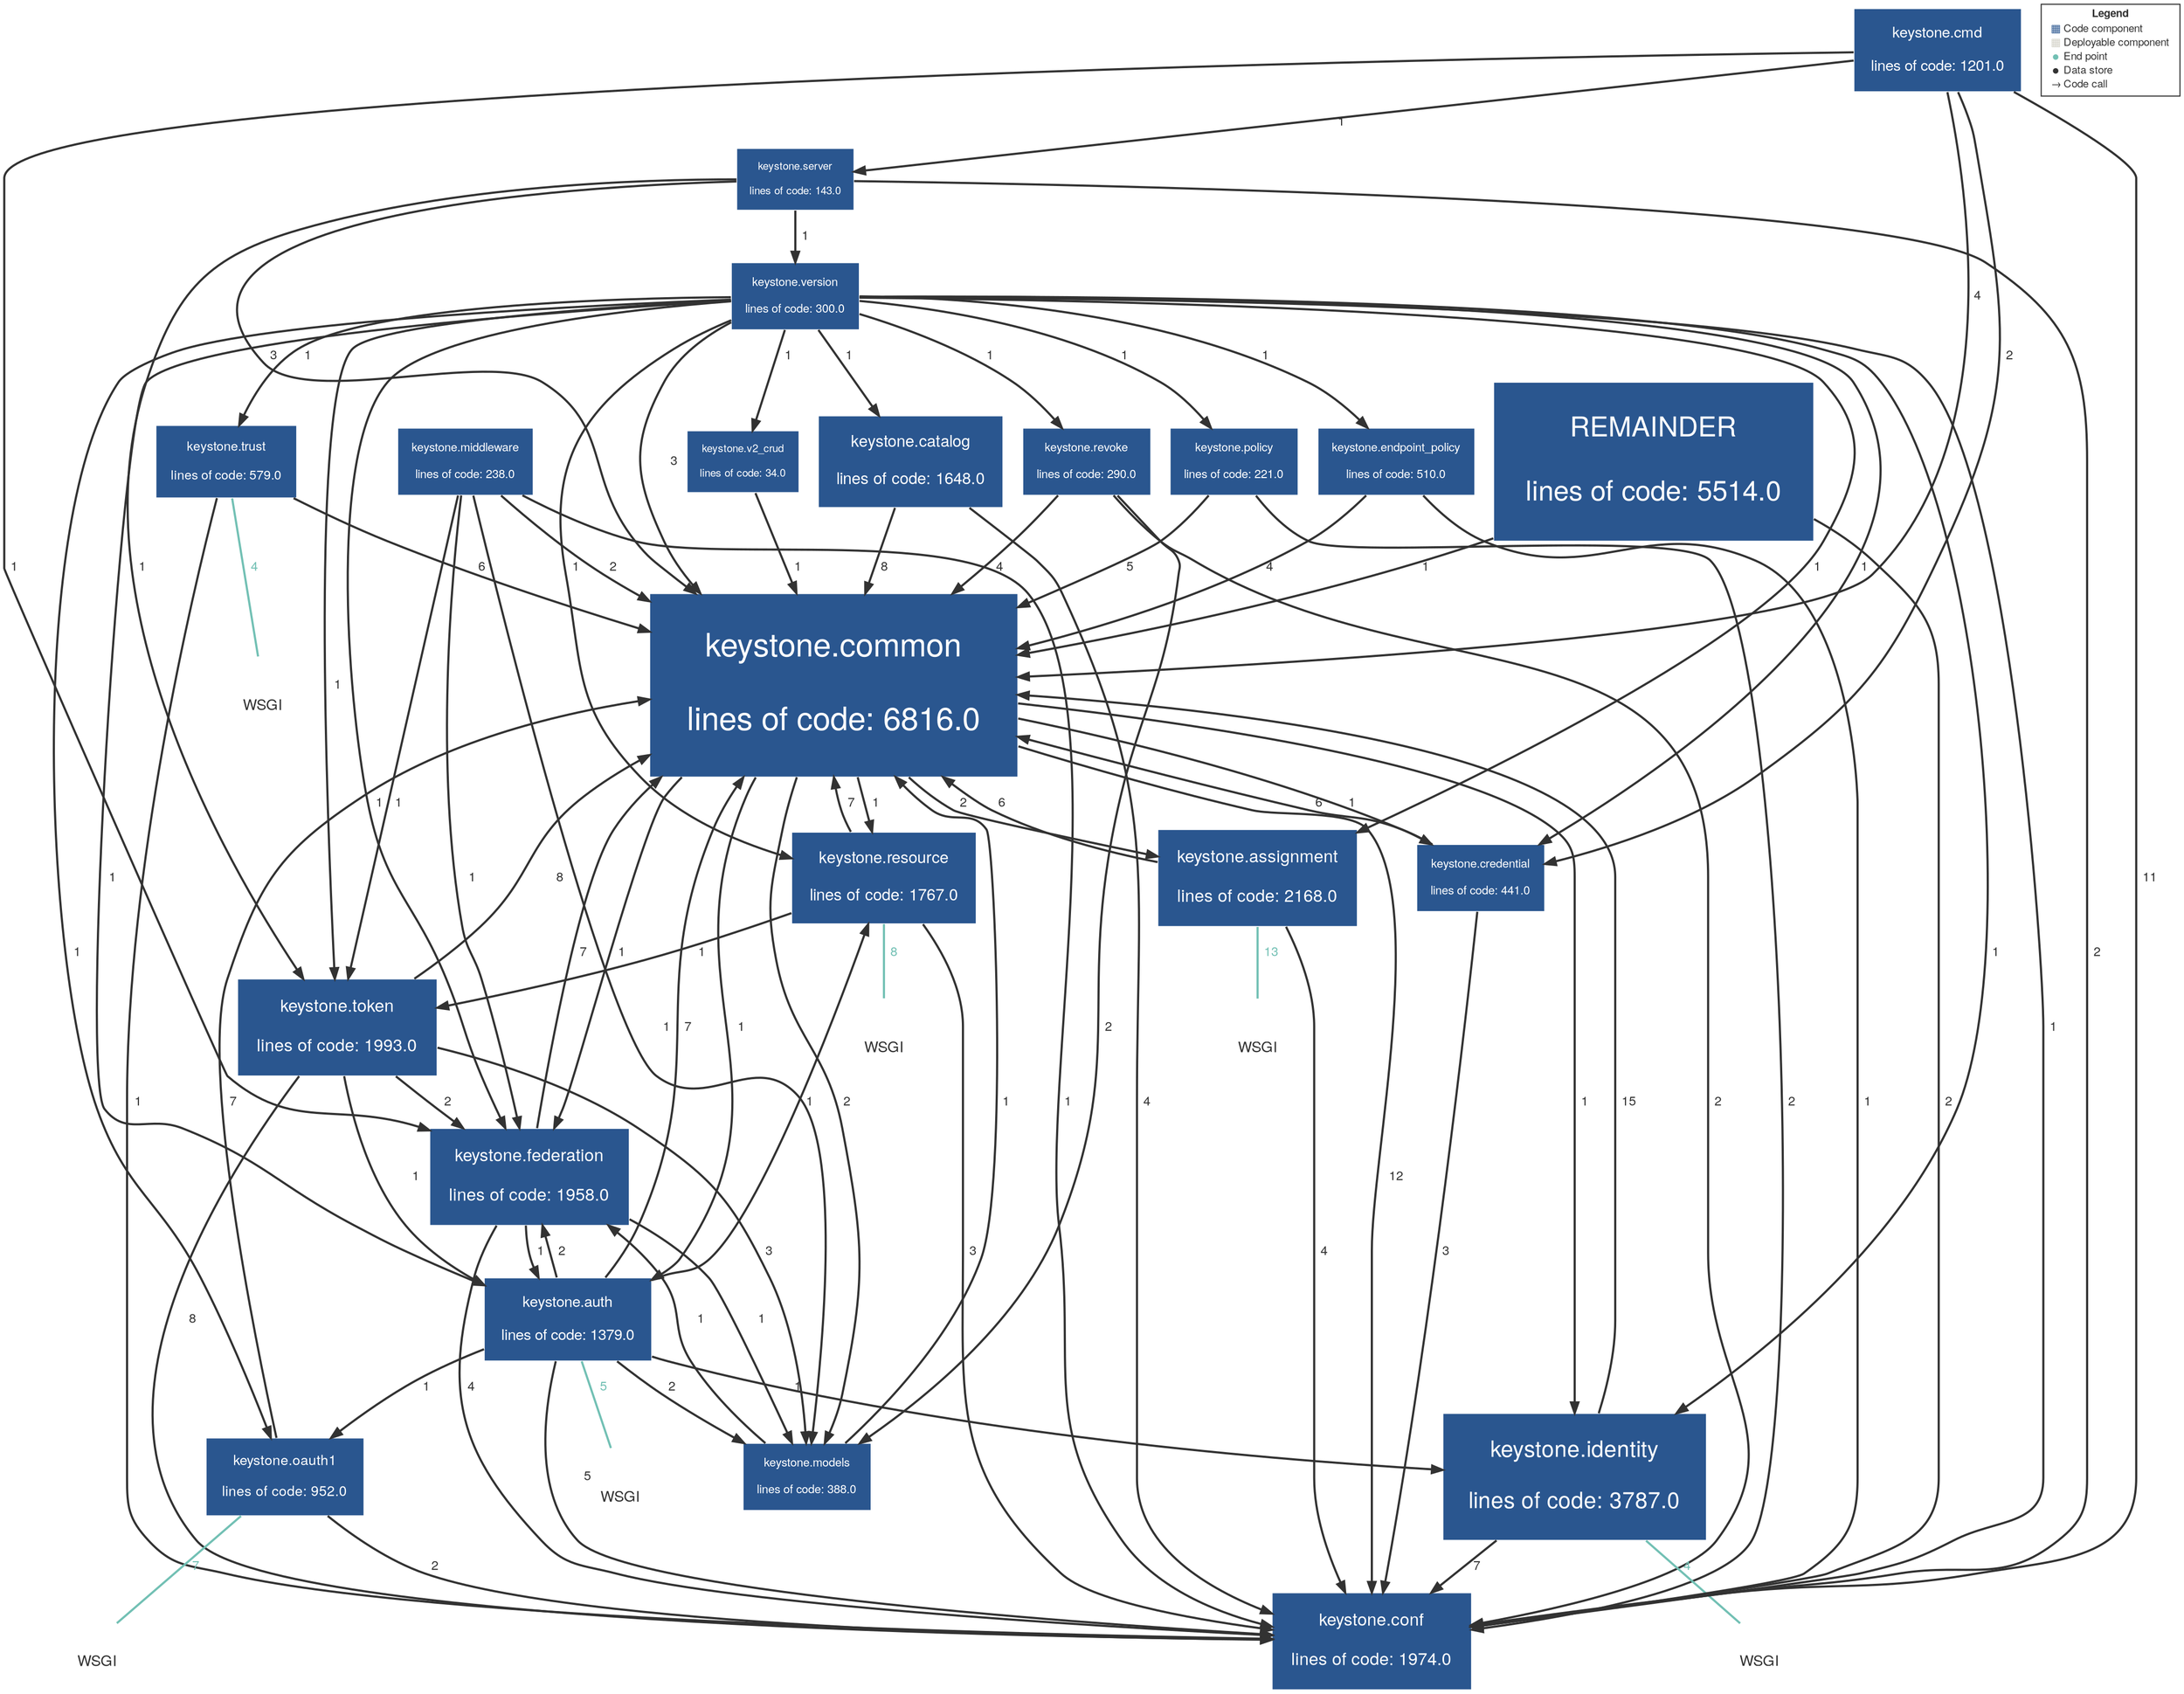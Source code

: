 digraph "Graph" {
compound=true
rankdir=TD
"REMAINDER" [ shape="box" style="filled" fillcolor="#2A568F" penwidth="1" color="#FFFFFF" fontname="Helvetica Neue" fontcolor="#FFFFFF" fontsize="26" margin="0.41600000000000004" label="REMAINDER

lines of code: 5514.0" ]
"keystone.resource" [ shape="box" style="filled" fillcolor="#2A568F" penwidth="1" color="#FFFFFF" fontname="Helvetica Neue" fontcolor="#FFFFFF" fontsize="15" margin="0.24" label="keystone.resource

lines of code: 1767.0" ]
"INTERFACE-WSGI@keystone.resource@opensource-openstack-keystone" [ shape="box" penwidth="0" fontname="Helvetica Neue" fontcolor="#323232" fontsize="14" image="icon-endpoint.png" width="0.500" height="0.750" fixedsize="true" labelloc="b" label="WSGI" ]
"keystone.common" [ shape="box" style="filled" fillcolor="#2A568F" penwidth="1" color="#FFFFFF" fontname="Helvetica Neue" fontcolor="#FFFFFF" fontsize="30" margin="0.48" label="keystone.common

lines of code: 6816.0" ]
"keystone.federation" [ shape="box" style="filled" fillcolor="#2A568F" penwidth="1" color="#FFFFFF" fontname="Helvetica Neue" fontcolor="#FFFFFF" fontsize="16" margin="0.256" label="keystone.federation

lines of code: 1958.0" ]
"keystone.models" [ shape="box" style="filled" fillcolor="#2A568F" penwidth="1" color="#FFFFFF" fontname="Helvetica Neue" fontcolor="#FFFFFF" fontsize="11" margin="0.176" label="keystone.models

lines of code: 388.0" ]
"keystone.revoke" [ shape="box" style="filled" fillcolor="#2A568F" penwidth="1" color="#FFFFFF" fontname="Helvetica Neue" fontcolor="#FFFFFF" fontsize="11" margin="0.176" label="keystone.revoke

lines of code: 290.0" ]
"keystone.auth" [ shape="box" style="filled" fillcolor="#2A568F" penwidth="1" color="#FFFFFF" fontname="Helvetica Neue" fontcolor="#FFFFFF" fontsize="14" margin="0.224" label="keystone.auth

lines of code: 1379.0" ]
"INTERFACE-WSGI@keystone.auth@opensource-openstack-keystone" [ shape="box" penwidth="0" fontname="Helvetica Neue" fontcolor="#323232" fontsize="14" image="icon-endpoint.png" width="0.500" height="0.750" fixedsize="true" labelloc="b" label="WSGI" ]
"keystone.catalog" [ shape="box" style="filled" fillcolor="#2A568F" penwidth="1" color="#FFFFFF" fontname="Helvetica Neue" fontcolor="#FFFFFF" fontsize="15" margin="0.24" label="keystone.catalog

lines of code: 1648.0" ]
"keystone.middleware" [ shape="box" style="filled" fillcolor="#2A568F" penwidth="1" color="#FFFFFF" fontname="Helvetica Neue" fontcolor="#FFFFFF" fontsize="11" margin="0.176" label="keystone.middleware

lines of code: 238.0" ]
"keystone.assignment" [ shape="box" style="filled" fillcolor="#2A568F" penwidth="1" color="#FFFFFF" fontname="Helvetica Neue" fontcolor="#FFFFFF" fontsize="16" margin="0.256" label="keystone.assignment

lines of code: 2168.0" ]
"INTERFACE-WSGI@keystone.assignment@opensource-openstack-keystone" [ shape="box" penwidth="0" fontname="Helvetica Neue" fontcolor="#323232" fontsize="14" image="icon-endpoint.png" width="0.500" height="0.750" fixedsize="true" labelloc="b" label="WSGI" ]
"keystone.policy" [ shape="box" style="filled" fillcolor="#2A568F" penwidth="1" color="#FFFFFF" fontname="Helvetica Neue" fontcolor="#FFFFFF" fontsize="11" margin="0.176" label="keystone.policy

lines of code: 221.0" ]
"keystone.token" [ shape="box" style="filled" fillcolor="#2A568F" penwidth="1" color="#FFFFFF" fontname="Helvetica Neue" fontcolor="#FFFFFF" fontsize="16" margin="0.256" label="keystone.token

lines of code: 1993.0" ]
"keystone.identity" [ shape="box" style="filled" fillcolor="#2A568F" penwidth="1" color="#FFFFFF" fontname="Helvetica Neue" fontcolor="#FFFFFF" fontsize="21" margin="0.336" label="keystone.identity

lines of code: 3787.0" ]
"INTERFACE-WSGI@keystone.identity@opensource-openstack-keystone" [ shape="box" penwidth="0" fontname="Helvetica Neue" fontcolor="#323232" fontsize="14" image="icon-endpoint.png" width="0.500" height="0.750" fixedsize="true" labelloc="b" label="WSGI" ]
"keystone.trust" [ shape="box" style="filled" fillcolor="#2A568F" penwidth="1" color="#FFFFFF" fontname="Helvetica Neue" fontcolor="#FFFFFF" fontsize="12" margin="0.192" label="keystone.trust

lines of code: 579.0" ]
"INTERFACE-WSGI@keystone.trust@opensource-openstack-keystone" [ shape="box" penwidth="0" fontname="Helvetica Neue" fontcolor="#323232" fontsize="14" image="icon-endpoint.png" width="0.500" height="0.750" fixedsize="true" labelloc="b" label="WSGI" ]
"keystone.oauth1" [ shape="box" style="filled" fillcolor="#2A568F" penwidth="1" color="#FFFFFF" fontname="Helvetica Neue" fontcolor="#FFFFFF" fontsize="13" margin="0.20800000000000002" label="keystone.oauth1

lines of code: 952.0" ]
"INTERFACE-WSGI@keystone.oauth1@opensource-openstack-keystone" [ shape="box" penwidth="0" fontname="Helvetica Neue" fontcolor="#323232" fontsize="14" image="icon-endpoint.png" width="0.500" height="0.750" fixedsize="true" labelloc="b" label="WSGI" ]
"keystone.cmd" [ shape="box" style="filled" fillcolor="#2A568F" penwidth="1" color="#FFFFFF" fontname="Helvetica Neue" fontcolor="#FFFFFF" fontsize="14" margin="0.224" label="keystone.cmd

lines of code: 1201.0" ]
"keystone.server" [ shape="box" style="filled" fillcolor="#2A568F" penwidth="1" color="#FFFFFF" fontname="Helvetica Neue" fontcolor="#FFFFFF" fontsize="10" margin="0.16" label="keystone.server

lines of code: 143.0" ]
"keystone.endpoint_policy" [ shape="box" style="filled" fillcolor="#2A568F" penwidth="1" color="#FFFFFF" fontname="Helvetica Neue" fontcolor="#FFFFFF" fontsize="11" margin="0.176" label="keystone.endpoint_policy

lines of code: 510.0" ]
"keystone.v2_crud" [ shape="box" style="filled" fillcolor="#2A568F" penwidth="1" color="#FFFFFF" fontname="Helvetica Neue" fontcolor="#FFFFFF" fontsize="10" margin="0.16" label="keystone.v2_crud

lines of code: 34.0" ]
"keystone.conf" [ shape="box" style="filled" fillcolor="#2A568F" penwidth="1" color="#FFFFFF" fontname="Helvetica Neue" fontcolor="#FFFFFF" fontsize="16" margin="0.256" label="keystone.conf

lines of code: 1974.0" ]
"keystone.version" [ shape="box" style="filled" fillcolor="#2A568F" penwidth="1" color="#FFFFFF" fontname="Helvetica Neue" fontcolor="#FFFFFF" fontsize="11" margin="0.176" label="keystone.version

lines of code: 300.0" ]
"keystone.credential" [ shape="box" style="filled" fillcolor="#2A568F" penwidth="1" color="#FFFFFF" fontname="Helvetica Neue" fontcolor="#FFFFFF" fontsize="11" margin="0.176" label="keystone.credential

lines of code: 441.0" ]
"REMAINDER" -> "keystone.common" [ penwidth="2" color="#323232" fontcolor="#323232" fontname="Helvetica Neue" fontsize="12" label="  1" ]
"REMAINDER" -> "keystone.conf" [ penwidth="2" color="#323232" fontcolor="#323232" fontname="Helvetica Neue" fontsize="12" label="  2" ]
"keystone.resource" -> "keystone.common" [ penwidth="2" color="#323232" fontcolor="#323232" fontname="Helvetica Neue" fontsize="12" label="  7" ]
"keystone.resource" -> "keystone.token" [ penwidth="2" color="#323232" fontcolor="#323232" fontname="Helvetica Neue" fontsize="12" label="  1" ]
"keystone.resource" -> "keystone.conf" [ penwidth="2" color="#323232" fontcolor="#323232" fontname="Helvetica Neue" fontsize="12" label="  3" ]
"keystone.resource" -> "INTERFACE-WSGI@keystone.resource@opensource-openstack-keystone" [ penwidth="2" color="#72C0B4" fontcolor="#72C0B4" fontname="Helvetica Neue" fontsize="12" arrowhead="none" label="  8" ]
"keystone.common" -> "keystone.resource" [ penwidth="2" color="#323232" fontcolor="#323232" fontname="Helvetica Neue" fontsize="12" label="  1" ]
"keystone.common" -> "keystone.federation" [ penwidth="2" color="#323232" fontcolor="#323232" fontname="Helvetica Neue" fontsize="12" label="  1" ]
"keystone.common" -> "keystone.models" [ penwidth="2" color="#323232" fontcolor="#323232" fontname="Helvetica Neue" fontsize="12" label="  2" ]
"keystone.common" -> "keystone.auth" [ penwidth="2" color="#323232" fontcolor="#323232" fontname="Helvetica Neue" fontsize="12" label="  1" ]
"keystone.common" -> "keystone.assignment" [ penwidth="2" color="#323232" fontcolor="#323232" fontname="Helvetica Neue" fontsize="12" label="  2" ]
"keystone.common" -> "keystone.identity" [ penwidth="2" color="#323232" fontcolor="#323232" fontname="Helvetica Neue" fontsize="12" label="  1" ]
"keystone.common" -> "keystone.conf" [ penwidth="2" color="#323232" fontcolor="#323232" fontname="Helvetica Neue" fontsize="12" label="  12" ]
"keystone.common" -> "keystone.credential" [ penwidth="2" color="#323232" fontcolor="#323232" fontname="Helvetica Neue" fontsize="12" label="  1" ]
"keystone.federation" -> "keystone.common" [ penwidth="2" color="#323232" fontcolor="#323232" fontname="Helvetica Neue" fontsize="12" label="  7" ]
"keystone.federation" -> "keystone.models" [ penwidth="2" color="#323232" fontcolor="#323232" fontname="Helvetica Neue" fontsize="12" label="  1" ]
"keystone.federation" -> "keystone.auth" [ penwidth="2" color="#323232" fontcolor="#323232" fontname="Helvetica Neue" fontsize="12" label="  1" ]
"keystone.federation" -> "keystone.conf" [ penwidth="2" color="#323232" fontcolor="#323232" fontname="Helvetica Neue" fontsize="12" label="  4" ]
"keystone.models" -> "keystone.common" [ penwidth="2" color="#323232" fontcolor="#323232" fontname="Helvetica Neue" fontsize="12" label="  1" ]
"keystone.models" -> "keystone.federation" [ penwidth="2" color="#323232" fontcolor="#323232" fontname="Helvetica Neue" fontsize="12" label="  1" ]
"keystone.revoke" -> "keystone.common" [ penwidth="2" color="#323232" fontcolor="#323232" fontname="Helvetica Neue" fontsize="12" label="  4" ]
"keystone.revoke" -> "keystone.models" [ penwidth="2" color="#323232" fontcolor="#323232" fontname="Helvetica Neue" fontsize="12" label="  2" ]
"keystone.revoke" -> "keystone.conf" [ penwidth="2" color="#323232" fontcolor="#323232" fontname="Helvetica Neue" fontsize="12" label="  2" ]
"keystone.auth" -> "keystone.resource" [ penwidth="2" color="#323232" fontcolor="#323232" fontname="Helvetica Neue" fontsize="12" label="  1" ]
"keystone.auth" -> "keystone.common" [ penwidth="2" color="#323232" fontcolor="#323232" fontname="Helvetica Neue" fontsize="12" label="  7" ]
"keystone.auth" -> "keystone.federation" [ penwidth="2" color="#323232" fontcolor="#323232" fontname="Helvetica Neue" fontsize="12" label="  2" ]
"keystone.auth" -> "keystone.models" [ penwidth="2" color="#323232" fontcolor="#323232" fontname="Helvetica Neue" fontsize="12" label="  2" ]
"keystone.auth" -> "keystone.identity" [ penwidth="2" color="#323232" fontcolor="#323232" fontname="Helvetica Neue" fontsize="12" label="  1" ]
"keystone.auth" -> "keystone.oauth1" [ penwidth="2" color="#323232" fontcolor="#323232" fontname="Helvetica Neue" fontsize="12" label="  1" ]
"keystone.auth" -> "keystone.conf" [ penwidth="2" color="#323232" fontcolor="#323232" fontname="Helvetica Neue" fontsize="12" label="  5" ]
"keystone.auth" -> "INTERFACE-WSGI@keystone.auth@opensource-openstack-keystone" [ penwidth="2" color="#72C0B4" fontcolor="#72C0B4" fontname="Helvetica Neue" fontsize="12" arrowhead="none" label="  5" ]
"keystone.catalog" -> "keystone.common" [ penwidth="2" color="#323232" fontcolor="#323232" fontname="Helvetica Neue" fontsize="12" label="  8" ]
"keystone.catalog" -> "keystone.conf" [ penwidth="2" color="#323232" fontcolor="#323232" fontname="Helvetica Neue" fontsize="12" label="  4" ]
"keystone.middleware" -> "keystone.common" [ penwidth="2" color="#323232" fontcolor="#323232" fontname="Helvetica Neue" fontsize="12" label="  2" ]
"keystone.middleware" -> "keystone.federation" [ penwidth="2" color="#323232" fontcolor="#323232" fontname="Helvetica Neue" fontsize="12" label="  1" ]
"keystone.middleware" -> "keystone.models" [ penwidth="2" color="#323232" fontcolor="#323232" fontname="Helvetica Neue" fontsize="12" label="  1" ]
"keystone.middleware" -> "keystone.token" [ penwidth="2" color="#323232" fontcolor="#323232" fontname="Helvetica Neue" fontsize="12" label="  1" ]
"keystone.middleware" -> "keystone.conf" [ penwidth="2" color="#323232" fontcolor="#323232" fontname="Helvetica Neue" fontsize="12" label="  1" ]
"keystone.assignment" -> "keystone.common" [ penwidth="2" color="#323232" fontcolor="#323232" fontname="Helvetica Neue" fontsize="12" label="  6" ]
"keystone.assignment" -> "keystone.conf" [ penwidth="2" color="#323232" fontcolor="#323232" fontname="Helvetica Neue" fontsize="12" label="  4" ]
"keystone.assignment" -> "INTERFACE-WSGI@keystone.assignment@opensource-openstack-keystone" [ penwidth="2" color="#72C0B4" fontcolor="#72C0B4" fontname="Helvetica Neue" fontsize="12" arrowhead="none" label="  13" ]
"keystone.policy" -> "keystone.common" [ penwidth="2" color="#323232" fontcolor="#323232" fontname="Helvetica Neue" fontsize="12" label="  5" ]
"keystone.policy" -> "keystone.conf" [ penwidth="2" color="#323232" fontcolor="#323232" fontname="Helvetica Neue" fontsize="12" label="  2" ]
"keystone.token" -> "keystone.common" [ penwidth="2" color="#323232" fontcolor="#323232" fontname="Helvetica Neue" fontsize="12" label="  8" ]
"keystone.token" -> "keystone.federation" [ penwidth="2" color="#323232" fontcolor="#323232" fontname="Helvetica Neue" fontsize="12" label="  2" ]
"keystone.token" -> "keystone.models" [ penwidth="2" color="#323232" fontcolor="#323232" fontname="Helvetica Neue" fontsize="12" label="  3" ]
"keystone.token" -> "keystone.auth" [ penwidth="2" color="#323232" fontcolor="#323232" fontname="Helvetica Neue" fontsize="12" label="  1" ]
"keystone.token" -> "keystone.conf" [ penwidth="2" color="#323232" fontcolor="#323232" fontname="Helvetica Neue" fontsize="12" label="  8" ]
"keystone.identity" -> "keystone.common" [ penwidth="2" color="#323232" fontcolor="#323232" fontname="Helvetica Neue" fontsize="12" label="  15" ]
"keystone.identity" -> "keystone.conf" [ penwidth="2" color="#323232" fontcolor="#323232" fontname="Helvetica Neue" fontsize="12" label="  7" ]
"keystone.identity" -> "INTERFACE-WSGI@keystone.identity@opensource-openstack-keystone" [ penwidth="2" color="#72C0B4" fontcolor="#72C0B4" fontname="Helvetica Neue" fontsize="12" arrowhead="none" label="  4" ]
"keystone.trust" -> "keystone.common" [ penwidth="2" color="#323232" fontcolor="#323232" fontname="Helvetica Neue" fontsize="12" label="  6" ]
"keystone.trust" -> "keystone.conf" [ penwidth="2" color="#323232" fontcolor="#323232" fontname="Helvetica Neue" fontsize="12" label="  1" ]
"keystone.trust" -> "INTERFACE-WSGI@keystone.trust@opensource-openstack-keystone" [ penwidth="2" color="#72C0B4" fontcolor="#72C0B4" fontname="Helvetica Neue" fontsize="12" arrowhead="none" label="  4" ]
"keystone.oauth1" -> "keystone.common" [ penwidth="2" color="#323232" fontcolor="#323232" fontname="Helvetica Neue" fontsize="12" label="  7" ]
"keystone.oauth1" -> "keystone.conf" [ penwidth="2" color="#323232" fontcolor="#323232" fontname="Helvetica Neue" fontsize="12" label="  2" ]
"keystone.oauth1" -> "INTERFACE-WSGI@keystone.oauth1@opensource-openstack-keystone" [ penwidth="2" color="#72C0B4" fontcolor="#72C0B4" fontname="Helvetica Neue" fontsize="12" arrowhead="none" label="  7" ]
"keystone.cmd" -> "keystone.common" [ penwidth="2" color="#323232" fontcolor="#323232" fontname="Helvetica Neue" fontsize="12" label="  4" ]
"keystone.cmd" -> "keystone.federation" [ penwidth="2" color="#323232" fontcolor="#323232" fontname="Helvetica Neue" fontsize="12" label="  1" ]
"keystone.cmd" -> "keystone.server" [ penwidth="2" color="#323232" fontcolor="#323232" fontname="Helvetica Neue" fontsize="12" label="  1" ]
"keystone.cmd" -> "keystone.conf" [ penwidth="2" color="#323232" fontcolor="#323232" fontname="Helvetica Neue" fontsize="12" label="  11" ]
"keystone.cmd" -> "keystone.credential" [ penwidth="2" color="#323232" fontcolor="#323232" fontname="Helvetica Neue" fontsize="12" label="  2" ]
"keystone.server" -> "keystone.common" [ penwidth="2" color="#323232" fontcolor="#323232" fontname="Helvetica Neue" fontsize="12" label="  3" ]
"keystone.server" -> "keystone.token" [ penwidth="2" color="#323232" fontcolor="#323232" fontname="Helvetica Neue" fontsize="12" label="  1" ]
"keystone.server" -> "keystone.conf" [ penwidth="2" color="#323232" fontcolor="#323232" fontname="Helvetica Neue" fontsize="12" label="  2" ]
"keystone.server" -> "keystone.version" [ penwidth="2" color="#323232" fontcolor="#323232" fontname="Helvetica Neue" fontsize="12" label="  1" ]
"keystone.endpoint_policy" -> "keystone.common" [ penwidth="2" color="#323232" fontcolor="#323232" fontname="Helvetica Neue" fontsize="12" label="  4" ]
"keystone.endpoint_policy" -> "keystone.conf" [ penwidth="2" color="#323232" fontcolor="#323232" fontname="Helvetica Neue" fontsize="12" label="  1" ]
"keystone.v2_crud" -> "keystone.common" [ penwidth="2" color="#323232" fontcolor="#323232" fontname="Helvetica Neue" fontsize="12" label="  1" ]
"keystone.version" -> "keystone.resource" [ penwidth="2" color="#323232" fontcolor="#323232" fontname="Helvetica Neue" fontsize="12" label="  1" ]
"keystone.version" -> "keystone.common" [ penwidth="2" color="#323232" fontcolor="#323232" fontname="Helvetica Neue" fontsize="12" label="  3" ]
"keystone.version" -> "keystone.federation" [ penwidth="2" color="#323232" fontcolor="#323232" fontname="Helvetica Neue" fontsize="12" label="  1" ]
"keystone.version" -> "keystone.revoke" [ penwidth="2" color="#323232" fontcolor="#323232" fontname="Helvetica Neue" fontsize="12" label="  1" ]
"keystone.version" -> "keystone.auth" [ penwidth="2" color="#323232" fontcolor="#323232" fontname="Helvetica Neue" fontsize="12" label="  1" ]
"keystone.version" -> "keystone.catalog" [ penwidth="2" color="#323232" fontcolor="#323232" fontname="Helvetica Neue" fontsize="12" label="  1" ]
"keystone.version" -> "keystone.assignment" [ penwidth="2" color="#323232" fontcolor="#323232" fontname="Helvetica Neue" fontsize="12" label="  1" ]
"keystone.version" -> "keystone.policy" [ penwidth="2" color="#323232" fontcolor="#323232" fontname="Helvetica Neue" fontsize="12" label="  1" ]
"keystone.version" -> "keystone.token" [ penwidth="2" color="#323232" fontcolor="#323232" fontname="Helvetica Neue" fontsize="12" label="  1" ]
"keystone.version" -> "keystone.identity" [ penwidth="2" color="#323232" fontcolor="#323232" fontname="Helvetica Neue" fontsize="12" label="  1" ]
"keystone.version" -> "keystone.trust" [ penwidth="2" color="#323232" fontcolor="#323232" fontname="Helvetica Neue" fontsize="12" label="  1" ]
"keystone.version" -> "keystone.oauth1" [ penwidth="2" color="#323232" fontcolor="#323232" fontname="Helvetica Neue" fontsize="12" label="  1" ]
"keystone.version" -> "keystone.endpoint_policy" [ penwidth="2" color="#323232" fontcolor="#323232" fontname="Helvetica Neue" fontsize="12" label="  1" ]
"keystone.version" -> "keystone.v2_crud" [ penwidth="2" color="#323232" fontcolor="#323232" fontname="Helvetica Neue" fontsize="12" label="  1" ]
"keystone.version" -> "keystone.conf" [ penwidth="2" color="#323232" fontcolor="#323232" fontname="Helvetica Neue" fontsize="12" label="  1" ]
"keystone.version" -> "keystone.credential" [ penwidth="2" color="#323232" fontcolor="#323232" fontname="Helvetica Neue" fontsize="12" label="  1" ]
"keystone.credential" -> "keystone.common" [ penwidth="2" color="#323232" fontcolor="#323232" fontname="Helvetica Neue" fontsize="12" label="  6" ]
"keystone.credential" -> "keystone.conf" [ penwidth="2" color="#323232" fontcolor="#323232" fontname="Helvetica Neue" fontsize="12" label="  3" ]
"LEGEND" [ shape="box" style="filled" fillcolor="#FFFFFF" penwidth="1" color="#323232" fontname="Helvetica Neue" fontcolor="#323232" fontsize="10" label=<<TABLE BORDER="0" CELLPADDING="1" CELLSPACING="0">
<TR><TD COLSPAN="2"><B>Legend</B></TD></TR>
<TR><TD><FONT COLOR="#2A568F">&#9638;</FONT></TD><TD ALIGN="left">Code component</TD></TR>
<TR><TD><FONT COLOR="#D2D1C7">&#9638;</FONT></TD><TD ALIGN="left">Deployable component</TD></TR>
<TR><TD><FONT COLOR="#72C0B4">&#9679;</FONT></TD><TD ALIGN="left">End point</TD></TR>
<TR><TD><FONT COLOR="#323232">&#9679;</FONT></TD><TD ALIGN="left">Data store</TD></TR>
<TR><TD><FONT COLOR="#323232">&rarr;</FONT></TD><TD ALIGN="left">Code call</TD></TR>
</TABLE>
>  ]
}
